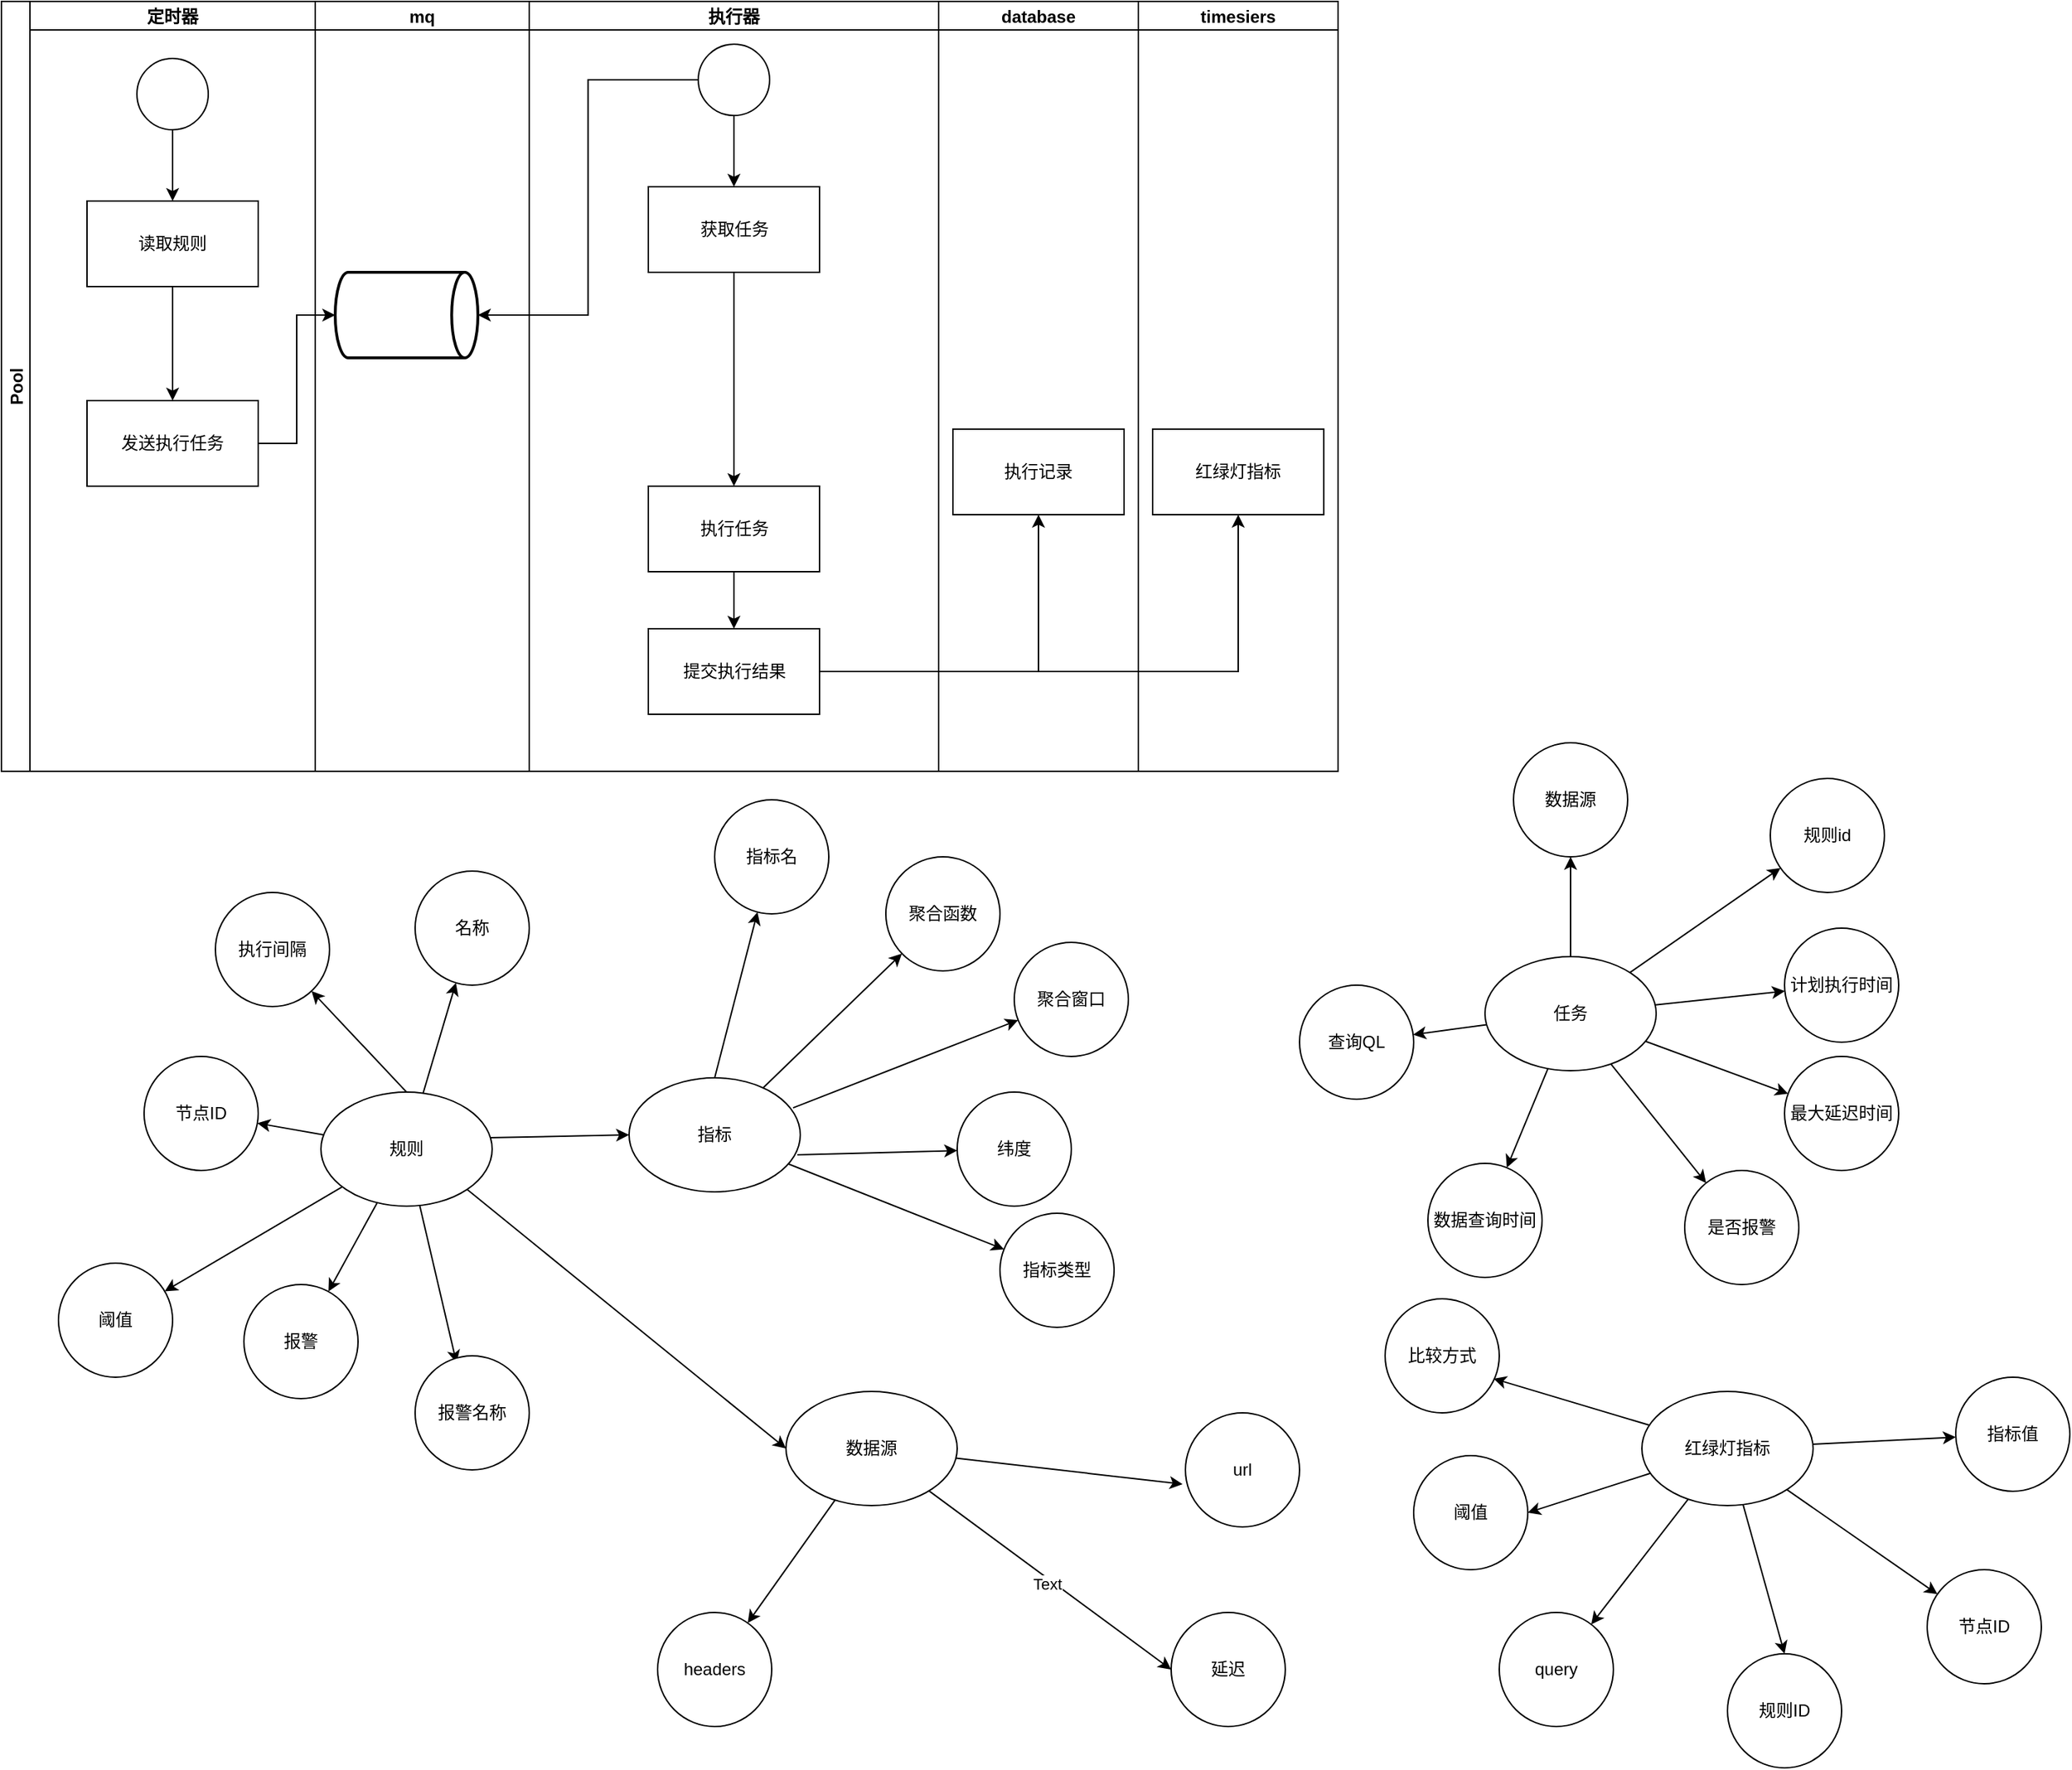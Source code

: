 <mxfile version="24.8.3">
  <diagram name="第 1 页" id="yNghgKVV-HXo9ubiQr_b">
    <mxGraphModel dx="1434" dy="688" grid="1" gridSize="10" guides="1" tooltips="1" connect="1" arrows="1" fold="1" page="1" pageScale="1" pageWidth="827" pageHeight="1169" math="0" shadow="0">
      <root>
        <mxCell id="0" />
        <mxCell id="1" parent="0" />
        <mxCell id="udA4VViUeGQFsnBk43un-1" value="Pool" style="swimlane;childLayout=stackLayout;resizeParent=1;resizeParentMax=0;startSize=20;horizontal=0;horizontalStack=1;" parent="1" vertex="1">
          <mxGeometry x="140" y="10" width="937" height="540" as="geometry">
            <mxRectangle x="130" y="10" width="40" height="50" as="alternateBounds" />
          </mxGeometry>
        </mxCell>
        <mxCell id="udA4VViUeGQFsnBk43un-2" value="定时器" style="swimlane;startSize=20;" parent="udA4VViUeGQFsnBk43un-1" vertex="1">
          <mxGeometry x="20" width="200" height="540" as="geometry" />
        </mxCell>
        <mxCell id="udA4VViUeGQFsnBk43un-8" value="" style="edgeStyle=orthogonalEdgeStyle;rounded=0;orthogonalLoop=1;jettySize=auto;html=1;" parent="udA4VViUeGQFsnBk43un-2" source="udA4VViUeGQFsnBk43un-5" target="udA4VViUeGQFsnBk43un-7" edge="1">
          <mxGeometry relative="1" as="geometry" />
        </mxCell>
        <mxCell id="udA4VViUeGQFsnBk43un-5" value="" style="ellipse;whiteSpace=wrap;html=1;aspect=fixed;" parent="udA4VViUeGQFsnBk43un-2" vertex="1">
          <mxGeometry x="75" y="40" width="50" height="50" as="geometry" />
        </mxCell>
        <mxCell id="udA4VViUeGQFsnBk43un-10" value="" style="edgeStyle=orthogonalEdgeStyle;rounded=0;orthogonalLoop=1;jettySize=auto;html=1;" parent="udA4VViUeGQFsnBk43un-2" source="udA4VViUeGQFsnBk43un-7" target="udA4VViUeGQFsnBk43un-9" edge="1">
          <mxGeometry relative="1" as="geometry" />
        </mxCell>
        <mxCell id="udA4VViUeGQFsnBk43un-7" value="读取规则" style="whiteSpace=wrap;html=1;" parent="udA4VViUeGQFsnBk43un-2" vertex="1">
          <mxGeometry x="40" y="140" width="120" height="60" as="geometry" />
        </mxCell>
        <mxCell id="udA4VViUeGQFsnBk43un-9" value="发送执行任务" style="whiteSpace=wrap;html=1;" parent="udA4VViUeGQFsnBk43un-2" vertex="1">
          <mxGeometry x="40" y="280" width="120" height="60" as="geometry" />
        </mxCell>
        <mxCell id="udA4VViUeGQFsnBk43un-25" value="mq" style="swimlane;startSize=20;" parent="udA4VViUeGQFsnBk43un-1" vertex="1">
          <mxGeometry x="220" width="150" height="540" as="geometry" />
        </mxCell>
        <mxCell id="udA4VViUeGQFsnBk43un-26" value="" style="strokeWidth=2;html=1;shape=mxgraph.flowchart.direct_data;whiteSpace=wrap;" parent="udA4VViUeGQFsnBk43un-25" vertex="1">
          <mxGeometry x="14" y="190" width="100" height="60" as="geometry" />
        </mxCell>
        <mxCell id="udA4VViUeGQFsnBk43un-3" value="执行器" style="swimlane;startSize=20;" parent="udA4VViUeGQFsnBk43un-1" vertex="1">
          <mxGeometry x="370" width="287" height="540" as="geometry" />
        </mxCell>
        <mxCell id="udA4VViUeGQFsnBk43un-31" value="" style="edgeStyle=orthogonalEdgeStyle;rounded=0;orthogonalLoop=1;jettySize=auto;html=1;" parent="udA4VViUeGQFsnBk43un-3" source="udA4VViUeGQFsnBk43un-28" target="udA4VViUeGQFsnBk43un-30" edge="1">
          <mxGeometry relative="1" as="geometry" />
        </mxCell>
        <mxCell id="udA4VViUeGQFsnBk43un-28" value="" style="ellipse;whiteSpace=wrap;html=1;aspect=fixed;" parent="udA4VViUeGQFsnBk43un-3" vertex="1">
          <mxGeometry x="118.5" y="30" width="50" height="50" as="geometry" />
        </mxCell>
        <mxCell id="udA4VViUeGQFsnBk43un-33" value="" style="edgeStyle=orthogonalEdgeStyle;rounded=0;orthogonalLoop=1;jettySize=auto;html=1;entryX=0.5;entryY=0;entryDx=0;entryDy=0;" parent="udA4VViUeGQFsnBk43un-3" source="udA4VViUeGQFsnBk43un-30" target="udA4VViUeGQFsnBk43un-34" edge="1">
          <mxGeometry relative="1" as="geometry">
            <mxPoint x="143.5" y="230" as="targetPoint" />
          </mxGeometry>
        </mxCell>
        <mxCell id="udA4VViUeGQFsnBk43un-30" value="获取任务" style="whiteSpace=wrap;html=1;" parent="udA4VViUeGQFsnBk43un-3" vertex="1">
          <mxGeometry x="83.5" y="130" width="120" height="60" as="geometry" />
        </mxCell>
        <mxCell id="udA4VViUeGQFsnBk43un-38" value="" style="edgeStyle=orthogonalEdgeStyle;rounded=0;orthogonalLoop=1;jettySize=auto;html=1;" parent="udA4VViUeGQFsnBk43un-3" source="udA4VViUeGQFsnBk43un-34" target="udA4VViUeGQFsnBk43un-37" edge="1">
          <mxGeometry relative="1" as="geometry" />
        </mxCell>
        <mxCell id="udA4VViUeGQFsnBk43un-34" value="执行任务" style="whiteSpace=wrap;html=1;" parent="udA4VViUeGQFsnBk43un-3" vertex="1">
          <mxGeometry x="83.5" y="340" width="120" height="60" as="geometry" />
        </mxCell>
        <mxCell id="udA4VViUeGQFsnBk43un-37" value="提交执行结果" style="whiteSpace=wrap;html=1;" parent="udA4VViUeGQFsnBk43un-3" vertex="1">
          <mxGeometry x="83.5" y="440" width="120" height="60" as="geometry" />
        </mxCell>
        <mxCell id="udA4VViUeGQFsnBk43un-4" value="database" style="swimlane;startSize=20;" parent="udA4VViUeGQFsnBk43un-1" vertex="1">
          <mxGeometry x="657" width="140" height="540" as="geometry" />
        </mxCell>
        <mxCell id="udA4VViUeGQFsnBk43un-42" value="执行记录" style="rounded=0;whiteSpace=wrap;html=1;" parent="udA4VViUeGQFsnBk43un-4" vertex="1">
          <mxGeometry x="10" y="300" width="120" height="60" as="geometry" />
        </mxCell>
        <mxCell id="udA4VViUeGQFsnBk43un-36" value="timesiers" style="swimlane;startSize=20;" parent="udA4VViUeGQFsnBk43un-1" vertex="1">
          <mxGeometry x="797" width="140" height="540" as="geometry" />
        </mxCell>
        <mxCell id="udA4VViUeGQFsnBk43un-43" value="红绿灯指标" style="rounded=0;whiteSpace=wrap;html=1;" parent="udA4VViUeGQFsnBk43un-36" vertex="1">
          <mxGeometry x="10" y="300" width="120" height="60" as="geometry" />
        </mxCell>
        <mxCell id="udA4VViUeGQFsnBk43un-27" style="edgeStyle=orthogonalEdgeStyle;rounded=0;orthogonalLoop=1;jettySize=auto;html=1;entryX=0;entryY=0.5;entryDx=0;entryDy=0;entryPerimeter=0;" parent="udA4VViUeGQFsnBk43un-1" source="udA4VViUeGQFsnBk43un-9" target="udA4VViUeGQFsnBk43un-26" edge="1">
          <mxGeometry relative="1" as="geometry" />
        </mxCell>
        <mxCell id="udA4VViUeGQFsnBk43un-29" style="edgeStyle=orthogonalEdgeStyle;rounded=0;orthogonalLoop=1;jettySize=auto;html=1;entryX=1;entryY=0.5;entryDx=0;entryDy=0;entryPerimeter=0;" parent="udA4VViUeGQFsnBk43un-1" source="udA4VViUeGQFsnBk43un-28" target="udA4VViUeGQFsnBk43un-26" edge="1">
          <mxGeometry relative="1" as="geometry" />
        </mxCell>
        <mxCell id="udA4VViUeGQFsnBk43un-39" style="edgeStyle=orthogonalEdgeStyle;rounded=0;orthogonalLoop=1;jettySize=auto;html=1;entryX=0.5;entryY=1;entryDx=0;entryDy=0;" parent="udA4VViUeGQFsnBk43un-1" source="udA4VViUeGQFsnBk43un-37" target="udA4VViUeGQFsnBk43un-42" edge="1">
          <mxGeometry relative="1" as="geometry">
            <mxPoint x="700" y="360" as="targetPoint" />
          </mxGeometry>
        </mxCell>
        <mxCell id="udA4VViUeGQFsnBk43un-40" style="edgeStyle=orthogonalEdgeStyle;rounded=0;orthogonalLoop=1;jettySize=auto;html=1;entryX=0.5;entryY=1;entryDx=0;entryDy=0;" parent="udA4VViUeGQFsnBk43un-1" source="udA4VViUeGQFsnBk43un-37" target="udA4VViUeGQFsnBk43un-43" edge="1">
          <mxGeometry relative="1" as="geometry">
            <mxPoint x="850" y="470" as="targetPoint" />
          </mxGeometry>
        </mxCell>
        <mxCell id="udA4VViUeGQFsnBk43un-46" value="" style="rounded=0;orthogonalLoop=1;jettySize=auto;html=1;exitX=1;exitY=1;exitDx=0;exitDy=0;entryX=0;entryY=0.5;entryDx=0;entryDy=0;" parent="1" source="udA4VViUeGQFsnBk43un-61" target="udA4VViUeGQFsnBk43un-65" edge="1">
          <mxGeometry relative="1" as="geometry">
            <mxPoint x="468.954" y="791.166" as="sourcePoint" />
            <mxPoint x="246.269" y="918.131" as="targetPoint" />
          </mxGeometry>
        </mxCell>
        <mxCell id="udA4VViUeGQFsnBk43un-48" value="" style="rounded=0;orthogonalLoop=1;jettySize=auto;html=1;exitX=0.5;exitY=0;exitDx=0;exitDy=0;" parent="1" source="udA4VViUeGQFsnBk43un-61" target="udA4VViUeGQFsnBk43un-47" edge="1">
          <mxGeometry relative="1" as="geometry">
            <mxPoint x="424.912" y="787.401" as="sourcePoint" />
          </mxGeometry>
        </mxCell>
        <mxCell id="udA4VViUeGQFsnBk43un-52" value="" style="edgeStyle=none;rounded=0;orthogonalLoop=1;jettySize=auto;html=1;entryX=0;entryY=0.5;entryDx=0;entryDy=0;exitX=0.983;exitY=0.4;exitDx=0;exitDy=0;exitPerimeter=0;" parent="1" source="udA4VViUeGQFsnBk43un-61" target="udA4VViUeGQFsnBk43un-64" edge="1">
          <mxGeometry relative="1" as="geometry">
            <mxPoint x="490" y="815" as="sourcePoint" />
            <mxPoint x="621.982" y="787.434" as="targetPoint" />
          </mxGeometry>
        </mxCell>
        <mxCell id="udA4VViUeGQFsnBk43un-47" value="执行间隔" style="ellipse;whiteSpace=wrap;html=1;aspect=fixed;" parent="1" vertex="1">
          <mxGeometry x="290" y="635" width="80" height="80" as="geometry" />
        </mxCell>
        <mxCell id="udA4VViUeGQFsnBk43un-54" value="" style="edgeStyle=none;rounded=0;orthogonalLoop=1;jettySize=auto;html=1;" parent="1" source="udA4VViUeGQFsnBk43un-64" target="udA4VViUeGQFsnBk43un-53" edge="1">
          <mxGeometry relative="1" as="geometry">
            <mxPoint x="695.777" y="757.111" as="sourcePoint" />
          </mxGeometry>
        </mxCell>
        <mxCell id="udA4VViUeGQFsnBk43un-63" value="" style="edgeStyle=none;rounded=0;orthogonalLoop=1;jettySize=auto;html=1;exitX=0.5;exitY=0;exitDx=0;exitDy=0;" parent="1" source="udA4VViUeGQFsnBk43un-64" target="udA4VViUeGQFsnBk43un-62" edge="1">
          <mxGeometry relative="1" as="geometry">
            <mxPoint x="660" y="735" as="sourcePoint" />
          </mxGeometry>
        </mxCell>
        <mxCell id="udA4VViUeGQFsnBk43un-58" value="" style="edgeStyle=none;rounded=0;orthogonalLoop=1;jettySize=auto;html=1;exitX=0.983;exitY=0.675;exitDx=0;exitDy=0;exitPerimeter=0;" parent="1" source="udA4VViUeGQFsnBk43un-64" target="udA4VViUeGQFsnBk43un-57" edge="1">
          <mxGeometry relative="1" as="geometry">
            <mxPoint x="698.701" y="785.111" as="sourcePoint" />
          </mxGeometry>
        </mxCell>
        <mxCell id="udA4VViUeGQFsnBk43un-60" value="" style="edgeStyle=none;rounded=0;orthogonalLoop=1;jettySize=auto;html=1;exitX=0.958;exitY=0.263;exitDx=0;exitDy=0;exitPerimeter=0;" parent="1" source="udA4VViUeGQFsnBk43un-64" target="udA4VViUeGQFsnBk43un-59" edge="1">
          <mxGeometry relative="1" as="geometry">
            <mxPoint x="660" y="815" as="sourcePoint" />
          </mxGeometry>
        </mxCell>
        <mxCell id="udA4VViUeGQFsnBk43un-53" value="聚合函数" style="ellipse;whiteSpace=wrap;html=1;aspect=fixed;" parent="1" vertex="1">
          <mxGeometry x="760" y="610" width="80" height="80" as="geometry" />
        </mxCell>
        <mxCell id="udA4VViUeGQFsnBk43un-57" value="纬度" style="ellipse;whiteSpace=wrap;html=1;aspect=fixed;" parent="1" vertex="1">
          <mxGeometry x="810" y="775" width="80" height="80" as="geometry" />
        </mxCell>
        <mxCell id="udA4VViUeGQFsnBk43un-59" value="聚合窗口" style="ellipse;whiteSpace=wrap;html=1;aspect=fixed;" parent="1" vertex="1">
          <mxGeometry x="850" y="670" width="80" height="80" as="geometry" />
        </mxCell>
        <mxCell id="udA4VViUeGQFsnBk43un-69" style="edgeStyle=none;rounded=0;orthogonalLoop=1;jettySize=auto;html=1;" parent="1" source="udA4VViUeGQFsnBk43un-61" target="udA4VViUeGQFsnBk43un-71" edge="1">
          <mxGeometry relative="1" as="geometry">
            <mxPoint x="287.308" y="906.637" as="targetPoint" />
          </mxGeometry>
        </mxCell>
        <mxCell id="udA4VViUeGQFsnBk43un-73" value="" style="edgeStyle=none;rounded=0;orthogonalLoop=1;jettySize=auto;html=1;" parent="1" source="udA4VViUeGQFsnBk43un-61" target="udA4VViUeGQFsnBk43un-72" edge="1">
          <mxGeometry relative="1" as="geometry" />
        </mxCell>
        <mxCell id="udA4VViUeGQFsnBk43un-76" value="" style="edgeStyle=none;rounded=0;orthogonalLoop=1;jettySize=auto;html=1;" parent="1" source="udA4VViUeGQFsnBk43un-61" target="udA4VViUeGQFsnBk43un-75" edge="1">
          <mxGeometry relative="1" as="geometry" />
        </mxCell>
        <mxCell id="MTmKd3EXbOCD9lzJi4kF-2" style="rounded=0;orthogonalLoop=1;jettySize=auto;html=1;" edge="1" parent="1" source="udA4VViUeGQFsnBk43un-61" target="MTmKd3EXbOCD9lzJi4kF-3">
          <mxGeometry relative="1" as="geometry">
            <mxPoint x="530" y="880" as="targetPoint" />
          </mxGeometry>
        </mxCell>
        <mxCell id="MTmKd3EXbOCD9lzJi4kF-4" style="rounded=0;orthogonalLoop=1;jettySize=auto;html=1;entryX=0.363;entryY=0.063;entryDx=0;entryDy=0;entryPerimeter=0;" edge="1" parent="1" source="udA4VViUeGQFsnBk43un-61" target="MTmKd3EXbOCD9lzJi4kF-5">
          <mxGeometry relative="1" as="geometry">
            <mxPoint x="450" y="950" as="targetPoint" />
          </mxGeometry>
        </mxCell>
        <mxCell id="udA4VViUeGQFsnBk43un-61" value="规则" style="ellipse;whiteSpace=wrap;html=1;" parent="1" vertex="1">
          <mxGeometry x="364" y="775" width="120" height="80" as="geometry" />
        </mxCell>
        <mxCell id="udA4VViUeGQFsnBk43un-62" value="指标名" style="ellipse;whiteSpace=wrap;html=1;aspect=fixed;" parent="1" vertex="1">
          <mxGeometry x="640" y="570" width="80" height="80" as="geometry" />
        </mxCell>
        <mxCell id="udA4VViUeGQFsnBk43un-67" value="" style="edgeStyle=none;rounded=0;orthogonalLoop=1;jettySize=auto;html=1;" parent="1" source="udA4VViUeGQFsnBk43un-64" target="udA4VViUeGQFsnBk43un-66" edge="1">
          <mxGeometry relative="1" as="geometry" />
        </mxCell>
        <mxCell id="udA4VViUeGQFsnBk43un-64" value="指标" style="ellipse;whiteSpace=wrap;html=1;" parent="1" vertex="1">
          <mxGeometry x="580" y="765" width="120" height="80" as="geometry" />
        </mxCell>
        <mxCell id="MTmKd3EXbOCD9lzJi4kF-7" value="" style="rounded=0;orthogonalLoop=1;jettySize=auto;html=1;entryX=-0.025;entryY=0.625;entryDx=0;entryDy=0;entryPerimeter=0;" edge="1" parent="1" source="udA4VViUeGQFsnBk43un-65" target="MTmKd3EXbOCD9lzJi4kF-8">
          <mxGeometry relative="1" as="geometry">
            <mxPoint x="1170" y="1020" as="targetPoint" />
          </mxGeometry>
        </mxCell>
        <mxCell id="MTmKd3EXbOCD9lzJi4kF-9" style="rounded=0;orthogonalLoop=1;jettySize=auto;html=1;entryX=0;entryY=0.5;entryDx=0;entryDy=0;" edge="1" parent="1" source="udA4VViUeGQFsnBk43un-65" target="MTmKd3EXbOCD9lzJi4kF-10">
          <mxGeometry relative="1" as="geometry">
            <mxPoint x="1050" y="1110" as="targetPoint" />
          </mxGeometry>
        </mxCell>
        <mxCell id="MTmKd3EXbOCD9lzJi4kF-11" value="Text" style="edgeLabel;html=1;align=center;verticalAlign=middle;resizable=0;points=[];" vertex="1" connectable="0" parent="MTmKd3EXbOCD9lzJi4kF-9">
          <mxGeometry x="0.003" y="-3" relative="1" as="geometry">
            <mxPoint x="-1" as="offset" />
          </mxGeometry>
        </mxCell>
        <mxCell id="MTmKd3EXbOCD9lzJi4kF-13" value="" style="rounded=0;orthogonalLoop=1;jettySize=auto;html=1;" edge="1" parent="1" source="udA4VViUeGQFsnBk43un-65" target="MTmKd3EXbOCD9lzJi4kF-12">
          <mxGeometry relative="1" as="geometry" />
        </mxCell>
        <mxCell id="udA4VViUeGQFsnBk43un-65" value="数据源" style="ellipse;whiteSpace=wrap;html=1;" parent="1" vertex="1">
          <mxGeometry x="690" y="985" width="120" height="80" as="geometry" />
        </mxCell>
        <mxCell id="udA4VViUeGQFsnBk43un-66" value="指标类型" style="ellipse;whiteSpace=wrap;html=1;" parent="1" vertex="1">
          <mxGeometry x="840" y="860" width="80" height="80" as="geometry" />
        </mxCell>
        <mxCell id="udA4VViUeGQFsnBk43un-71" value="阈值" style="ellipse;whiteSpace=wrap;html=1;aspect=fixed;" parent="1" vertex="1">
          <mxGeometry x="180" y="895" width="80" height="80" as="geometry" />
        </mxCell>
        <mxCell id="udA4VViUeGQFsnBk43un-72" value="报警" style="ellipse;whiteSpace=wrap;html=1;" parent="1" vertex="1">
          <mxGeometry x="310" y="910" width="80" height="80" as="geometry" />
        </mxCell>
        <mxCell id="udA4VViUeGQFsnBk43un-75" value="名称" style="ellipse;whiteSpace=wrap;html=1;" parent="1" vertex="1">
          <mxGeometry x="430" y="620" width="80" height="80" as="geometry" />
        </mxCell>
        <mxCell id="udA4VViUeGQFsnBk43un-79" value="" style="edgeStyle=none;rounded=0;orthogonalLoop=1;jettySize=auto;html=1;" parent="1" source="udA4VViUeGQFsnBk43un-77" target="udA4VViUeGQFsnBk43un-78" edge="1">
          <mxGeometry relative="1" as="geometry" />
        </mxCell>
        <mxCell id="udA4VViUeGQFsnBk43un-81" value="" style="edgeStyle=none;rounded=0;orthogonalLoop=1;jettySize=auto;html=1;" parent="1" source="udA4VViUeGQFsnBk43un-77" target="udA4VViUeGQFsnBk43un-80" edge="1">
          <mxGeometry relative="1" as="geometry" />
        </mxCell>
        <mxCell id="udA4VViUeGQFsnBk43un-83" value="" style="edgeStyle=none;rounded=0;orthogonalLoop=1;jettySize=auto;html=1;" parent="1" source="udA4VViUeGQFsnBk43un-77" target="udA4VViUeGQFsnBk43un-82" edge="1">
          <mxGeometry relative="1" as="geometry" />
        </mxCell>
        <mxCell id="udA4VViUeGQFsnBk43un-85" value="" style="edgeStyle=none;rounded=0;orthogonalLoop=1;jettySize=auto;html=1;" parent="1" source="udA4VViUeGQFsnBk43un-77" target="udA4VViUeGQFsnBk43un-84" edge="1">
          <mxGeometry relative="1" as="geometry" />
        </mxCell>
        <mxCell id="udA4VViUeGQFsnBk43un-87" value="" style="edgeStyle=none;rounded=0;orthogonalLoop=1;jettySize=auto;html=1;" parent="1" source="udA4VViUeGQFsnBk43un-77" target="udA4VViUeGQFsnBk43un-86" edge="1">
          <mxGeometry relative="1" as="geometry" />
        </mxCell>
        <mxCell id="udA4VViUeGQFsnBk43un-89" value="" style="edgeStyle=none;rounded=0;orthogonalLoop=1;jettySize=auto;html=1;" parent="1" source="udA4VViUeGQFsnBk43un-77" target="udA4VViUeGQFsnBk43un-88" edge="1">
          <mxGeometry relative="1" as="geometry" />
        </mxCell>
        <mxCell id="udA4VViUeGQFsnBk43un-92" value="" style="edgeStyle=none;rounded=0;orthogonalLoop=1;jettySize=auto;html=1;" parent="1" source="udA4VViUeGQFsnBk43un-77" target="udA4VViUeGQFsnBk43un-91" edge="1">
          <mxGeometry relative="1" as="geometry" />
        </mxCell>
        <mxCell id="udA4VViUeGQFsnBk43un-77" value="任务" style="ellipse;whiteSpace=wrap;html=1;" parent="1" vertex="1">
          <mxGeometry x="1180" y="680" width="120" height="80" as="geometry" />
        </mxCell>
        <mxCell id="udA4VViUeGQFsnBk43un-78" value="规则id" style="ellipse;whiteSpace=wrap;html=1;" parent="1" vertex="1">
          <mxGeometry x="1380" y="555" width="80" height="80" as="geometry" />
        </mxCell>
        <mxCell id="udA4VViUeGQFsnBk43un-80" value="计划执行时间" style="ellipse;whiteSpace=wrap;html=1;" parent="1" vertex="1">
          <mxGeometry x="1390" y="660" width="80" height="80" as="geometry" />
        </mxCell>
        <mxCell id="udA4VViUeGQFsnBk43un-82" value="最大延迟时间" style="ellipse;whiteSpace=wrap;html=1;" parent="1" vertex="1">
          <mxGeometry x="1390" y="750" width="80" height="80" as="geometry" />
        </mxCell>
        <mxCell id="udA4VViUeGQFsnBk43un-84" value="是否报警" style="ellipse;whiteSpace=wrap;html=1;" parent="1" vertex="1">
          <mxGeometry x="1320" y="830" width="80" height="80" as="geometry" />
        </mxCell>
        <mxCell id="udA4VViUeGQFsnBk43un-86" value="数据源" style="ellipse;whiteSpace=wrap;html=1;" parent="1" vertex="1">
          <mxGeometry x="1200" y="530" width="80" height="80" as="geometry" />
        </mxCell>
        <mxCell id="udA4VViUeGQFsnBk43un-88" value="查询QL" style="ellipse;whiteSpace=wrap;html=1;" parent="1" vertex="1">
          <mxGeometry x="1050" y="700" width="80" height="80" as="geometry" />
        </mxCell>
        <mxCell id="udA4VViUeGQFsnBk43un-91" value="数据查询时间" style="ellipse;whiteSpace=wrap;html=1;" parent="1" vertex="1">
          <mxGeometry x="1140" y="825" width="80" height="80" as="geometry" />
        </mxCell>
        <mxCell id="MTmKd3EXbOCD9lzJi4kF-3" value="节点ID" style="ellipse;whiteSpace=wrap;html=1;aspect=fixed;" vertex="1" parent="1">
          <mxGeometry x="240" y="750" width="80" height="80" as="geometry" />
        </mxCell>
        <mxCell id="MTmKd3EXbOCD9lzJi4kF-5" value="报警名称" style="ellipse;whiteSpace=wrap;html=1;aspect=fixed;" vertex="1" parent="1">
          <mxGeometry x="430" y="960" width="80" height="80" as="geometry" />
        </mxCell>
        <mxCell id="MTmKd3EXbOCD9lzJi4kF-8" value="url" style="ellipse;whiteSpace=wrap;html=1;aspect=fixed;" vertex="1" parent="1">
          <mxGeometry x="970" y="1000" width="80" height="80" as="geometry" />
        </mxCell>
        <mxCell id="MTmKd3EXbOCD9lzJi4kF-10" value="延迟" style="ellipse;whiteSpace=wrap;html=1;aspect=fixed;" vertex="1" parent="1">
          <mxGeometry x="960" y="1140" width="80" height="80" as="geometry" />
        </mxCell>
        <mxCell id="MTmKd3EXbOCD9lzJi4kF-12" value="headers" style="ellipse;whiteSpace=wrap;html=1;" vertex="1" parent="1">
          <mxGeometry x="600" y="1140" width="80" height="80" as="geometry" />
        </mxCell>
        <mxCell id="MTmKd3EXbOCD9lzJi4kF-17" value="" style="rounded=0;orthogonalLoop=1;jettySize=auto;html=1;" edge="1" parent="1" source="MTmKd3EXbOCD9lzJi4kF-15" target="MTmKd3EXbOCD9lzJi4kF-16">
          <mxGeometry relative="1" as="geometry" />
        </mxCell>
        <mxCell id="MTmKd3EXbOCD9lzJi4kF-19" value="" style="rounded=0;orthogonalLoop=1;jettySize=auto;html=1;" edge="1" parent="1" source="MTmKd3EXbOCD9lzJi4kF-15" target="MTmKd3EXbOCD9lzJi4kF-18">
          <mxGeometry relative="1" as="geometry" />
        </mxCell>
        <mxCell id="MTmKd3EXbOCD9lzJi4kF-22" style="edgeStyle=none;rounded=0;orthogonalLoop=1;jettySize=auto;html=1;entryX=0.5;entryY=0;entryDx=0;entryDy=0;" edge="1" parent="1" source="MTmKd3EXbOCD9lzJi4kF-15" target="MTmKd3EXbOCD9lzJi4kF-23">
          <mxGeometry relative="1" as="geometry">
            <mxPoint x="1310" y="1170" as="targetPoint" />
          </mxGeometry>
        </mxCell>
        <mxCell id="MTmKd3EXbOCD9lzJi4kF-24" style="edgeStyle=none;rounded=0;orthogonalLoop=1;jettySize=auto;html=1;" edge="1" parent="1" source="MTmKd3EXbOCD9lzJi4kF-15" target="MTmKd3EXbOCD9lzJi4kF-25">
          <mxGeometry relative="1" as="geometry">
            <mxPoint x="1320" y="1100" as="targetPoint" />
          </mxGeometry>
        </mxCell>
        <mxCell id="MTmKd3EXbOCD9lzJi4kF-26" style="edgeStyle=none;rounded=0;orthogonalLoop=1;jettySize=auto;html=1;entryX=1;entryY=0.5;entryDx=0;entryDy=0;" edge="1" parent="1" source="MTmKd3EXbOCD9lzJi4kF-15" target="MTmKd3EXbOCD9lzJi4kF-28">
          <mxGeometry relative="1" as="geometry">
            <mxPoint x="1230" y="1025" as="targetPoint" />
          </mxGeometry>
        </mxCell>
        <mxCell id="MTmKd3EXbOCD9lzJi4kF-27" style="edgeStyle=none;rounded=0;orthogonalLoop=1;jettySize=auto;html=1;entryX=0.95;entryY=0.7;entryDx=0;entryDy=0;entryPerimeter=0;" edge="1" parent="1" source="MTmKd3EXbOCD9lzJi4kF-15" target="MTmKd3EXbOCD9lzJi4kF-29">
          <mxGeometry relative="1" as="geometry">
            <mxPoint x="1440" y="950" as="targetPoint" />
          </mxGeometry>
        </mxCell>
        <mxCell id="MTmKd3EXbOCD9lzJi4kF-15" value="红绿灯指标" style="ellipse;whiteSpace=wrap;html=1;" vertex="1" parent="1">
          <mxGeometry x="1290" y="985" width="120" height="80" as="geometry" />
        </mxCell>
        <mxCell id="MTmKd3EXbOCD9lzJi4kF-16" value="指标值" style="ellipse;whiteSpace=wrap;html=1;" vertex="1" parent="1">
          <mxGeometry x="1510" y="975" width="80" height="80" as="geometry" />
        </mxCell>
        <mxCell id="MTmKd3EXbOCD9lzJi4kF-18" value="节点ID" style="ellipse;whiteSpace=wrap;html=1;" vertex="1" parent="1">
          <mxGeometry x="1490" y="1110" width="80" height="80" as="geometry" />
        </mxCell>
        <mxCell id="MTmKd3EXbOCD9lzJi4kF-23" value="规则ID" style="ellipse;whiteSpace=wrap;html=1;aspect=fixed;" vertex="1" parent="1">
          <mxGeometry x="1350" y="1169" width="80" height="80" as="geometry" />
        </mxCell>
        <mxCell id="MTmKd3EXbOCD9lzJi4kF-25" value="query" style="ellipse;whiteSpace=wrap;html=1;aspect=fixed;" vertex="1" parent="1">
          <mxGeometry x="1190" y="1140" width="80" height="80" as="geometry" />
        </mxCell>
        <mxCell id="MTmKd3EXbOCD9lzJi4kF-28" value="阈值" style="ellipse;whiteSpace=wrap;html=1;aspect=fixed;" vertex="1" parent="1">
          <mxGeometry x="1130" y="1030" width="80" height="80" as="geometry" />
        </mxCell>
        <mxCell id="MTmKd3EXbOCD9lzJi4kF-29" value="比较方式" style="ellipse;whiteSpace=wrap;html=1;aspect=fixed;" vertex="1" parent="1">
          <mxGeometry x="1110" y="920" width="80" height="80" as="geometry" />
        </mxCell>
      </root>
    </mxGraphModel>
  </diagram>
</mxfile>
